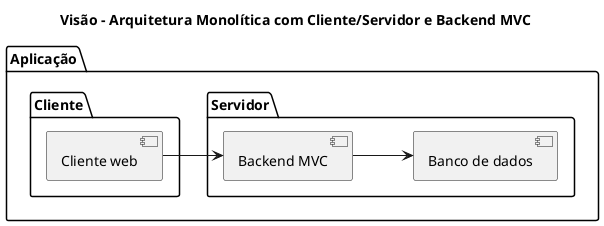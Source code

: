 @startuml

title Visão - Arquitetura Monolítica com Cliente/Servidor e Backend MVC

package "Aplicação" {
  left to right direction

  package "Cliente" {
    [Cliente web] as web
  }

  package "Servidor" {
    [Backend MVC] as back

    [Banco de dados] as db
  }

  web --> back

  back --> db
}

@enduml

